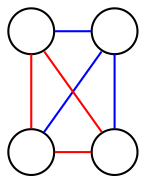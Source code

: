 graph G {
    node [label="", shape=circle, width=0.3];

    A -- B [color=blue];
    B -- C [color=blue];
    B -- D [color=blue];

    A -- C [color=red];
    C -- D [color=red];
    D -- A [color=red];

    {rank=same; A, B}
    {rank=same; C, D}
}